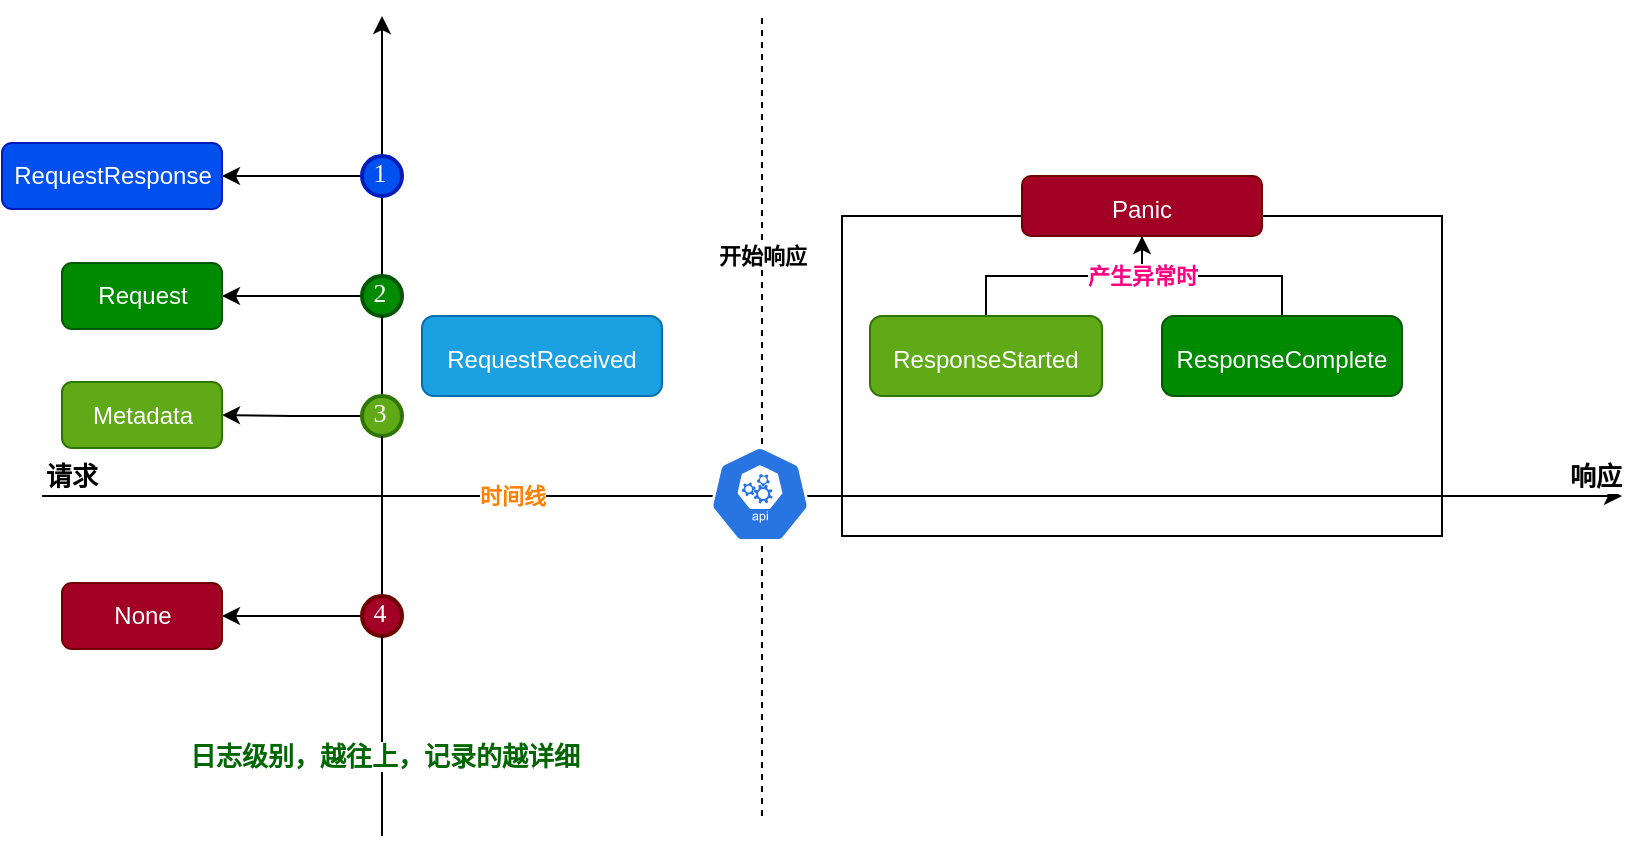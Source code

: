 <mxfile version="20.6.2" type="github">
  <diagram id="Ge0Znut5vhqXlu_OEDBJ" name="第 1 页">
    <mxGraphModel dx="1773" dy="673" grid="1" gridSize="10" guides="1" tooltips="1" connect="1" arrows="1" fold="1" page="1" pageScale="1" pageWidth="827" pageHeight="1169" math="0" shadow="0">
      <root>
        <mxCell id="0" />
        <mxCell id="1" parent="0" />
        <mxCell id="bK5sYvctPTg1IpfjSqv3-19" value="" style="rounded=0;whiteSpace=wrap;html=1;fillColor=none;" vertex="1" parent="1">
          <mxGeometry x="400" y="150" width="300" height="160" as="geometry" />
        </mxCell>
        <mxCell id="bK5sYvctPTg1IpfjSqv3-21" style="edgeStyle=orthogonalEdgeStyle;rounded=0;orthogonalLoop=1;jettySize=auto;html=1;exitX=0.5;exitY=0;exitDx=0;exitDy=0;entryX=0.5;entryY=1;entryDx=0;entryDy=0;" edge="1" parent="1" source="bK5sYvctPTg1IpfjSqv3-7" target="bK5sYvctPTg1IpfjSqv3-8">
          <mxGeometry relative="1" as="geometry" />
        </mxCell>
        <mxCell id="bK5sYvctPTg1IpfjSqv3-1" value="" style="endArrow=classic;html=1;rounded=0;" edge="1" parent="1">
          <mxGeometry relative="1" as="geometry">
            <mxPoint y="290" as="sourcePoint" />
            <mxPoint x="790" y="290" as="targetPoint" />
          </mxGeometry>
        </mxCell>
        <mxCell id="bK5sYvctPTg1IpfjSqv3-2" value="时间线" style="edgeLabel;resizable=0;html=1;align=center;verticalAlign=middle;fontStyle=1;fontColor=#FF8000;" connectable="0" vertex="1" parent="bK5sYvctPTg1IpfjSqv3-1">
          <mxGeometry relative="1" as="geometry">
            <mxPoint x="-160" as="offset" />
          </mxGeometry>
        </mxCell>
        <mxCell id="bK5sYvctPTg1IpfjSqv3-3" value="请求" style="edgeLabel;resizable=0;html=1;align=left;verticalAlign=bottom;fontStyle=1;fontSize=13;" connectable="0" vertex="1" parent="bK5sYvctPTg1IpfjSqv3-1">
          <mxGeometry x="-1" relative="1" as="geometry" />
        </mxCell>
        <mxCell id="bK5sYvctPTg1IpfjSqv3-4" value="响应" style="edgeLabel;resizable=0;html=1;align=right;verticalAlign=bottom;fontSize=13;fontStyle=1" connectable="0" vertex="1" parent="bK5sYvctPTg1IpfjSqv3-1">
          <mxGeometry x="1" relative="1" as="geometry" />
        </mxCell>
        <mxCell id="bK5sYvctPTg1IpfjSqv3-5" value="&lt;span style=&quot;text-align: start;&quot; data-type=&quot;code&quot;&gt;RequestReceived&lt;/span&gt;&lt;span style=&quot;font-family: -webkit-standard; font-size: medium; text-align: start;&quot;&gt;​&lt;/span&gt;" style="rounded=1;whiteSpace=wrap;html=1;fillColor=#1ba1e2;fontColor=#ffffff;strokeColor=#006EAF;" vertex="1" parent="1">
          <mxGeometry x="190" y="200" width="120" height="40" as="geometry" />
        </mxCell>
        <mxCell id="bK5sYvctPTg1IpfjSqv3-20" style="edgeStyle=orthogonalEdgeStyle;rounded=0;orthogonalLoop=1;jettySize=auto;html=1;exitX=0.5;exitY=0;exitDx=0;exitDy=0;" edge="1" parent="1" source="bK5sYvctPTg1IpfjSqv3-6" target="bK5sYvctPTg1IpfjSqv3-19">
          <mxGeometry relative="1" as="geometry" />
        </mxCell>
        <mxCell id="bK5sYvctPTg1IpfjSqv3-22" value="产生异常时" style="edgeLabel;html=1;align=center;verticalAlign=middle;resizable=0;points=[];fontStyle=1;fontColor=#FF0080;" vertex="1" connectable="0" parent="bK5sYvctPTg1IpfjSqv3-20">
          <mxGeometry x="0.201" relative="1" as="geometry">
            <mxPoint x="21" as="offset" />
          </mxGeometry>
        </mxCell>
        <mxCell id="bK5sYvctPTg1IpfjSqv3-6" value="&lt;span style=&quot;text-align: start;&quot; data-type=&quot;code&quot;&gt;ResponseStarted&lt;/span&gt;&lt;span style=&quot;font-family: -webkit-standard; font-size: medium; text-align: start;&quot;&gt;​&lt;/span&gt;" style="rounded=1;whiteSpace=wrap;html=1;fillColor=#60a917;fontColor=#ffffff;strokeColor=#2D7600;" vertex="1" parent="1">
          <mxGeometry x="414" y="200" width="116" height="40" as="geometry" />
        </mxCell>
        <mxCell id="bK5sYvctPTg1IpfjSqv3-7" value="&lt;span style=&quot;text-align: start;&quot; data-type=&quot;code&quot;&gt;ResponseComplete&lt;/span&gt;&lt;span style=&quot;font-family: -webkit-standard; font-size: medium; text-align: start;&quot;&gt;​&lt;/span&gt;" style="rounded=1;whiteSpace=wrap;html=1;fillColor=#008a00;fontColor=#ffffff;strokeColor=#005700;" vertex="1" parent="1">
          <mxGeometry x="560" y="200" width="120" height="40" as="geometry" />
        </mxCell>
        <mxCell id="bK5sYvctPTg1IpfjSqv3-8" value="&lt;span style=&quot;text-align: start;&quot; data-type=&quot;code&quot;&gt;Panic&lt;/span&gt;&lt;span style=&quot;font-family: -webkit-standard; font-size: medium; text-align: start;&quot;&gt;​&lt;/span&gt;" style="rounded=1;whiteSpace=wrap;html=1;fillColor=#a20025;fontColor=#ffffff;strokeColor=#6F0000;" vertex="1" parent="1">
          <mxGeometry x="490" y="130" width="120" height="30" as="geometry" />
        </mxCell>
        <mxCell id="bK5sYvctPTg1IpfjSqv3-17" value="" style="endArrow=none;dashed=1;html=1;rounded=0;" edge="1" parent="1">
          <mxGeometry width="50" height="50" relative="1" as="geometry">
            <mxPoint x="360" y="450" as="sourcePoint" />
            <mxPoint x="360" y="50" as="targetPoint" />
          </mxGeometry>
        </mxCell>
        <mxCell id="bK5sYvctPTg1IpfjSqv3-18" value="开始响应" style="edgeLabel;html=1;align=center;verticalAlign=middle;resizable=0;points=[];fontStyle=1" vertex="1" connectable="0" parent="bK5sYvctPTg1IpfjSqv3-17">
          <mxGeometry x="0.405" y="3" relative="1" as="geometry">
            <mxPoint x="3" y="1" as="offset" />
          </mxGeometry>
        </mxCell>
        <mxCell id="bK5sYvctPTg1IpfjSqv3-23" value="" style="endArrow=classic;html=1;rounded=0;fontSize=13;fontColor=#FF8000;startArrow=none;" edge="1" parent="1" source="bK5sYvctPTg1IpfjSqv3-37">
          <mxGeometry relative="1" as="geometry">
            <mxPoint x="170" y="140" as="sourcePoint" />
            <mxPoint x="170" y="50" as="targetPoint" />
          </mxGeometry>
        </mxCell>
        <mxCell id="bK5sYvctPTg1IpfjSqv3-26" value="" style="endArrow=none;html=1;rounded=0;fontSize=13;fontColor=#FF8000;startArrow=none;entryX=0.5;entryY=1;entryDx=0;entryDy=0;" edge="1" parent="1" source="bK5sYvctPTg1IpfjSqv3-28" target="bK5sYvctPTg1IpfjSqv3-37">
          <mxGeometry relative="1" as="geometry">
            <mxPoint x="170" y="380.0" as="sourcePoint" />
            <mxPoint x="170" y="160" as="targetPoint" />
          </mxGeometry>
        </mxCell>
        <mxCell id="bK5sYvctPTg1IpfjSqv3-44" style="edgeStyle=orthogonalEdgeStyle;rounded=0;orthogonalLoop=1;jettySize=auto;html=1;exitX=0;exitY=0.5;exitDx=0;exitDy=0;entryX=1;entryY=0.5;entryDx=0;entryDy=0;fontSize=13;fontColor=#FF8000;" edge="1" parent="1" source="bK5sYvctPTg1IpfjSqv3-28" target="bK5sYvctPTg1IpfjSqv3-43">
          <mxGeometry relative="1" as="geometry" />
        </mxCell>
        <mxCell id="bK5sYvctPTg1IpfjSqv3-28" value="2" style="ellipse;whiteSpace=wrap;html=1;aspect=fixed;strokeWidth=2;fontFamily=Tahoma;spacingBottom=4;spacingRight=2;strokeColor=#005700;fontSize=13;fillColor=#008a00;fontColor=#ffffff;" vertex="1" parent="1">
          <mxGeometry x="160" y="180" width="20" height="20" as="geometry" />
        </mxCell>
        <mxCell id="bK5sYvctPTg1IpfjSqv3-29" value="" style="endArrow=none;html=1;rounded=0;fontSize=13;fontColor=#FF8000;startArrow=none;" edge="1" parent="1" source="bK5sYvctPTg1IpfjSqv3-31" target="bK5sYvctPTg1IpfjSqv3-28">
          <mxGeometry relative="1" as="geometry">
            <mxPoint x="170" y="380.0" as="sourcePoint" />
            <mxPoint x="170" y="160" as="targetPoint" />
          </mxGeometry>
        </mxCell>
        <mxCell id="bK5sYvctPTg1IpfjSqv3-42" style="edgeStyle=orthogonalEdgeStyle;rounded=0;orthogonalLoop=1;jettySize=auto;html=1;exitX=0;exitY=0.5;exitDx=0;exitDy=0;entryX=1;entryY=0.5;entryDx=0;entryDy=0;fontSize=13;fontColor=#FF8000;" edge="1" parent="1" source="bK5sYvctPTg1IpfjSqv3-31" target="bK5sYvctPTg1IpfjSqv3-41">
          <mxGeometry relative="1" as="geometry" />
        </mxCell>
        <mxCell id="bK5sYvctPTg1IpfjSqv3-31" value="3" style="ellipse;whiteSpace=wrap;html=1;aspect=fixed;strokeWidth=2;fontFamily=Tahoma;spacingBottom=4;spacingRight=2;strokeColor=#2D7600;fontSize=13;fillColor=#60a917;fontColor=#ffffff;" vertex="1" parent="1">
          <mxGeometry x="160" y="240" width="20" height="20" as="geometry" />
        </mxCell>
        <mxCell id="bK5sYvctPTg1IpfjSqv3-32" value="" style="endArrow=none;html=1;rounded=0;fontSize=13;fontColor=#FF8000;startArrow=none;" edge="1" parent="1" source="bK5sYvctPTg1IpfjSqv3-34" target="bK5sYvctPTg1IpfjSqv3-31">
          <mxGeometry relative="1" as="geometry">
            <mxPoint x="170" y="380.0" as="sourcePoint" />
            <mxPoint x="170" y="200" as="targetPoint" />
          </mxGeometry>
        </mxCell>
        <mxCell id="bK5sYvctPTg1IpfjSqv3-40" style="edgeStyle=orthogonalEdgeStyle;rounded=0;orthogonalLoop=1;jettySize=auto;html=1;exitX=0;exitY=0.5;exitDx=0;exitDy=0;entryX=1;entryY=0.5;entryDx=0;entryDy=0;fontSize=13;fontColor=#FF8000;" edge="1" parent="1" source="bK5sYvctPTg1IpfjSqv3-34" target="bK5sYvctPTg1IpfjSqv3-39">
          <mxGeometry relative="1" as="geometry" />
        </mxCell>
        <mxCell id="bK5sYvctPTg1IpfjSqv3-34" value="4" style="ellipse;whiteSpace=wrap;html=1;aspect=fixed;strokeWidth=2;fontFamily=Tahoma;spacingBottom=4;spacingRight=2;strokeColor=#6F0000;fontSize=13;fontColor=#ffffff;fillColor=#a20025;" vertex="1" parent="1">
          <mxGeometry x="160" y="340" width="20" height="20" as="geometry" />
        </mxCell>
        <mxCell id="bK5sYvctPTg1IpfjSqv3-35" value="" style="endArrow=none;html=1;rounded=0;fontSize=13;fontColor=#FF8000;" edge="1" parent="1" target="bK5sYvctPTg1IpfjSqv3-34">
          <mxGeometry relative="1" as="geometry">
            <mxPoint x="170" y="460" as="sourcePoint" />
            <mxPoint x="170" y="240" as="targetPoint" />
          </mxGeometry>
        </mxCell>
        <mxCell id="bK5sYvctPTg1IpfjSqv3-48" value="日志级别，越往上，记录的越详细" style="edgeLabel;html=1;align=center;verticalAlign=middle;resizable=0;points=[];fontSize=13;fontColor=#006600;fontStyle=1" vertex="1" connectable="0" parent="bK5sYvctPTg1IpfjSqv3-35">
          <mxGeometry x="-0.197" y="-1" relative="1" as="geometry">
            <mxPoint as="offset" />
          </mxGeometry>
        </mxCell>
        <mxCell id="bK5sYvctPTg1IpfjSqv3-39" value="None" style="rounded=1;align=center;fillColor=#a20025;strokeColor=#6F0000;html=1;fontColor=#ffffff;fontSize=12" vertex="1" parent="1">
          <mxGeometry x="10" y="333.5" width="80" height="33" as="geometry" />
        </mxCell>
        <mxCell id="bK5sYvctPTg1IpfjSqv3-41" value="Metadata" style="rounded=1;align=center;fillColor=#60a917;strokeColor=#2D7600;html=1;fontColor=#ffffff;fontSize=12" vertex="1" parent="1">
          <mxGeometry x="10" y="233" width="80" height="33" as="geometry" />
        </mxCell>
        <mxCell id="bK5sYvctPTg1IpfjSqv3-43" value="Request" style="rounded=1;align=center;fillColor=#008a00;strokeColor=#005700;html=1;fontColor=#ffffff;fontSize=12" vertex="1" parent="1">
          <mxGeometry x="10" y="173.5" width="80" height="33" as="geometry" />
        </mxCell>
        <mxCell id="bK5sYvctPTg1IpfjSqv3-47" style="edgeStyle=orthogonalEdgeStyle;rounded=0;orthogonalLoop=1;jettySize=auto;html=1;exitX=0;exitY=0.5;exitDx=0;exitDy=0;entryX=1;entryY=0.5;entryDx=0;entryDy=0;fontSize=13;fontColor=#FF8000;" edge="1" parent="1" source="bK5sYvctPTg1IpfjSqv3-37" target="bK5sYvctPTg1IpfjSqv3-46">
          <mxGeometry relative="1" as="geometry" />
        </mxCell>
        <mxCell id="bK5sYvctPTg1IpfjSqv3-37" value="1" style="ellipse;whiteSpace=wrap;html=1;aspect=fixed;strokeWidth=2;fontFamily=Tahoma;spacingBottom=4;spacingRight=2;strokeColor=#001DBC;fontSize=13;fillColor=#0050ef;fontColor=#ffffff;" vertex="1" parent="1">
          <mxGeometry x="160" y="120" width="20" height="20" as="geometry" />
        </mxCell>
        <mxCell id="bK5sYvctPTg1IpfjSqv3-45" value="" style="endArrow=none;html=1;rounded=0;fontSize=13;fontColor=#FF8000;startArrow=none;" edge="1" parent="1" target="bK5sYvctPTg1IpfjSqv3-37">
          <mxGeometry relative="1" as="geometry">
            <mxPoint x="170" y="140" as="sourcePoint" />
            <mxPoint x="170" y="80" as="targetPoint" />
          </mxGeometry>
        </mxCell>
        <mxCell id="bK5sYvctPTg1IpfjSqv3-46" value="RequestResponse" style="rounded=1;align=center;fillColor=#0050ef;strokeColor=#001DBC;html=1;fontColor=#ffffff;fontSize=12" vertex="1" parent="1">
          <mxGeometry x="-20" y="113.5" width="110" height="33" as="geometry" />
        </mxCell>
        <mxCell id="bK5sYvctPTg1IpfjSqv3-49" value="" style="sketch=0;html=1;dashed=0;whitespace=wrap;fillColor=#2875E2;strokeColor=#ffffff;points=[[0.005,0.63,0],[0.1,0.2,0],[0.9,0.2,0],[0.5,0,0],[0.995,0.63,0],[0.72,0.99,0],[0.5,1,0],[0.28,0.99,0]];verticalLabelPosition=bottom;align=center;verticalAlign=top;shape=mxgraph.kubernetes.icon;prIcon=api;fontSize=13;fontColor=#006600;" vertex="1" parent="1">
          <mxGeometry x="334" y="265" width="50" height="48" as="geometry" />
        </mxCell>
      </root>
    </mxGraphModel>
  </diagram>
</mxfile>

